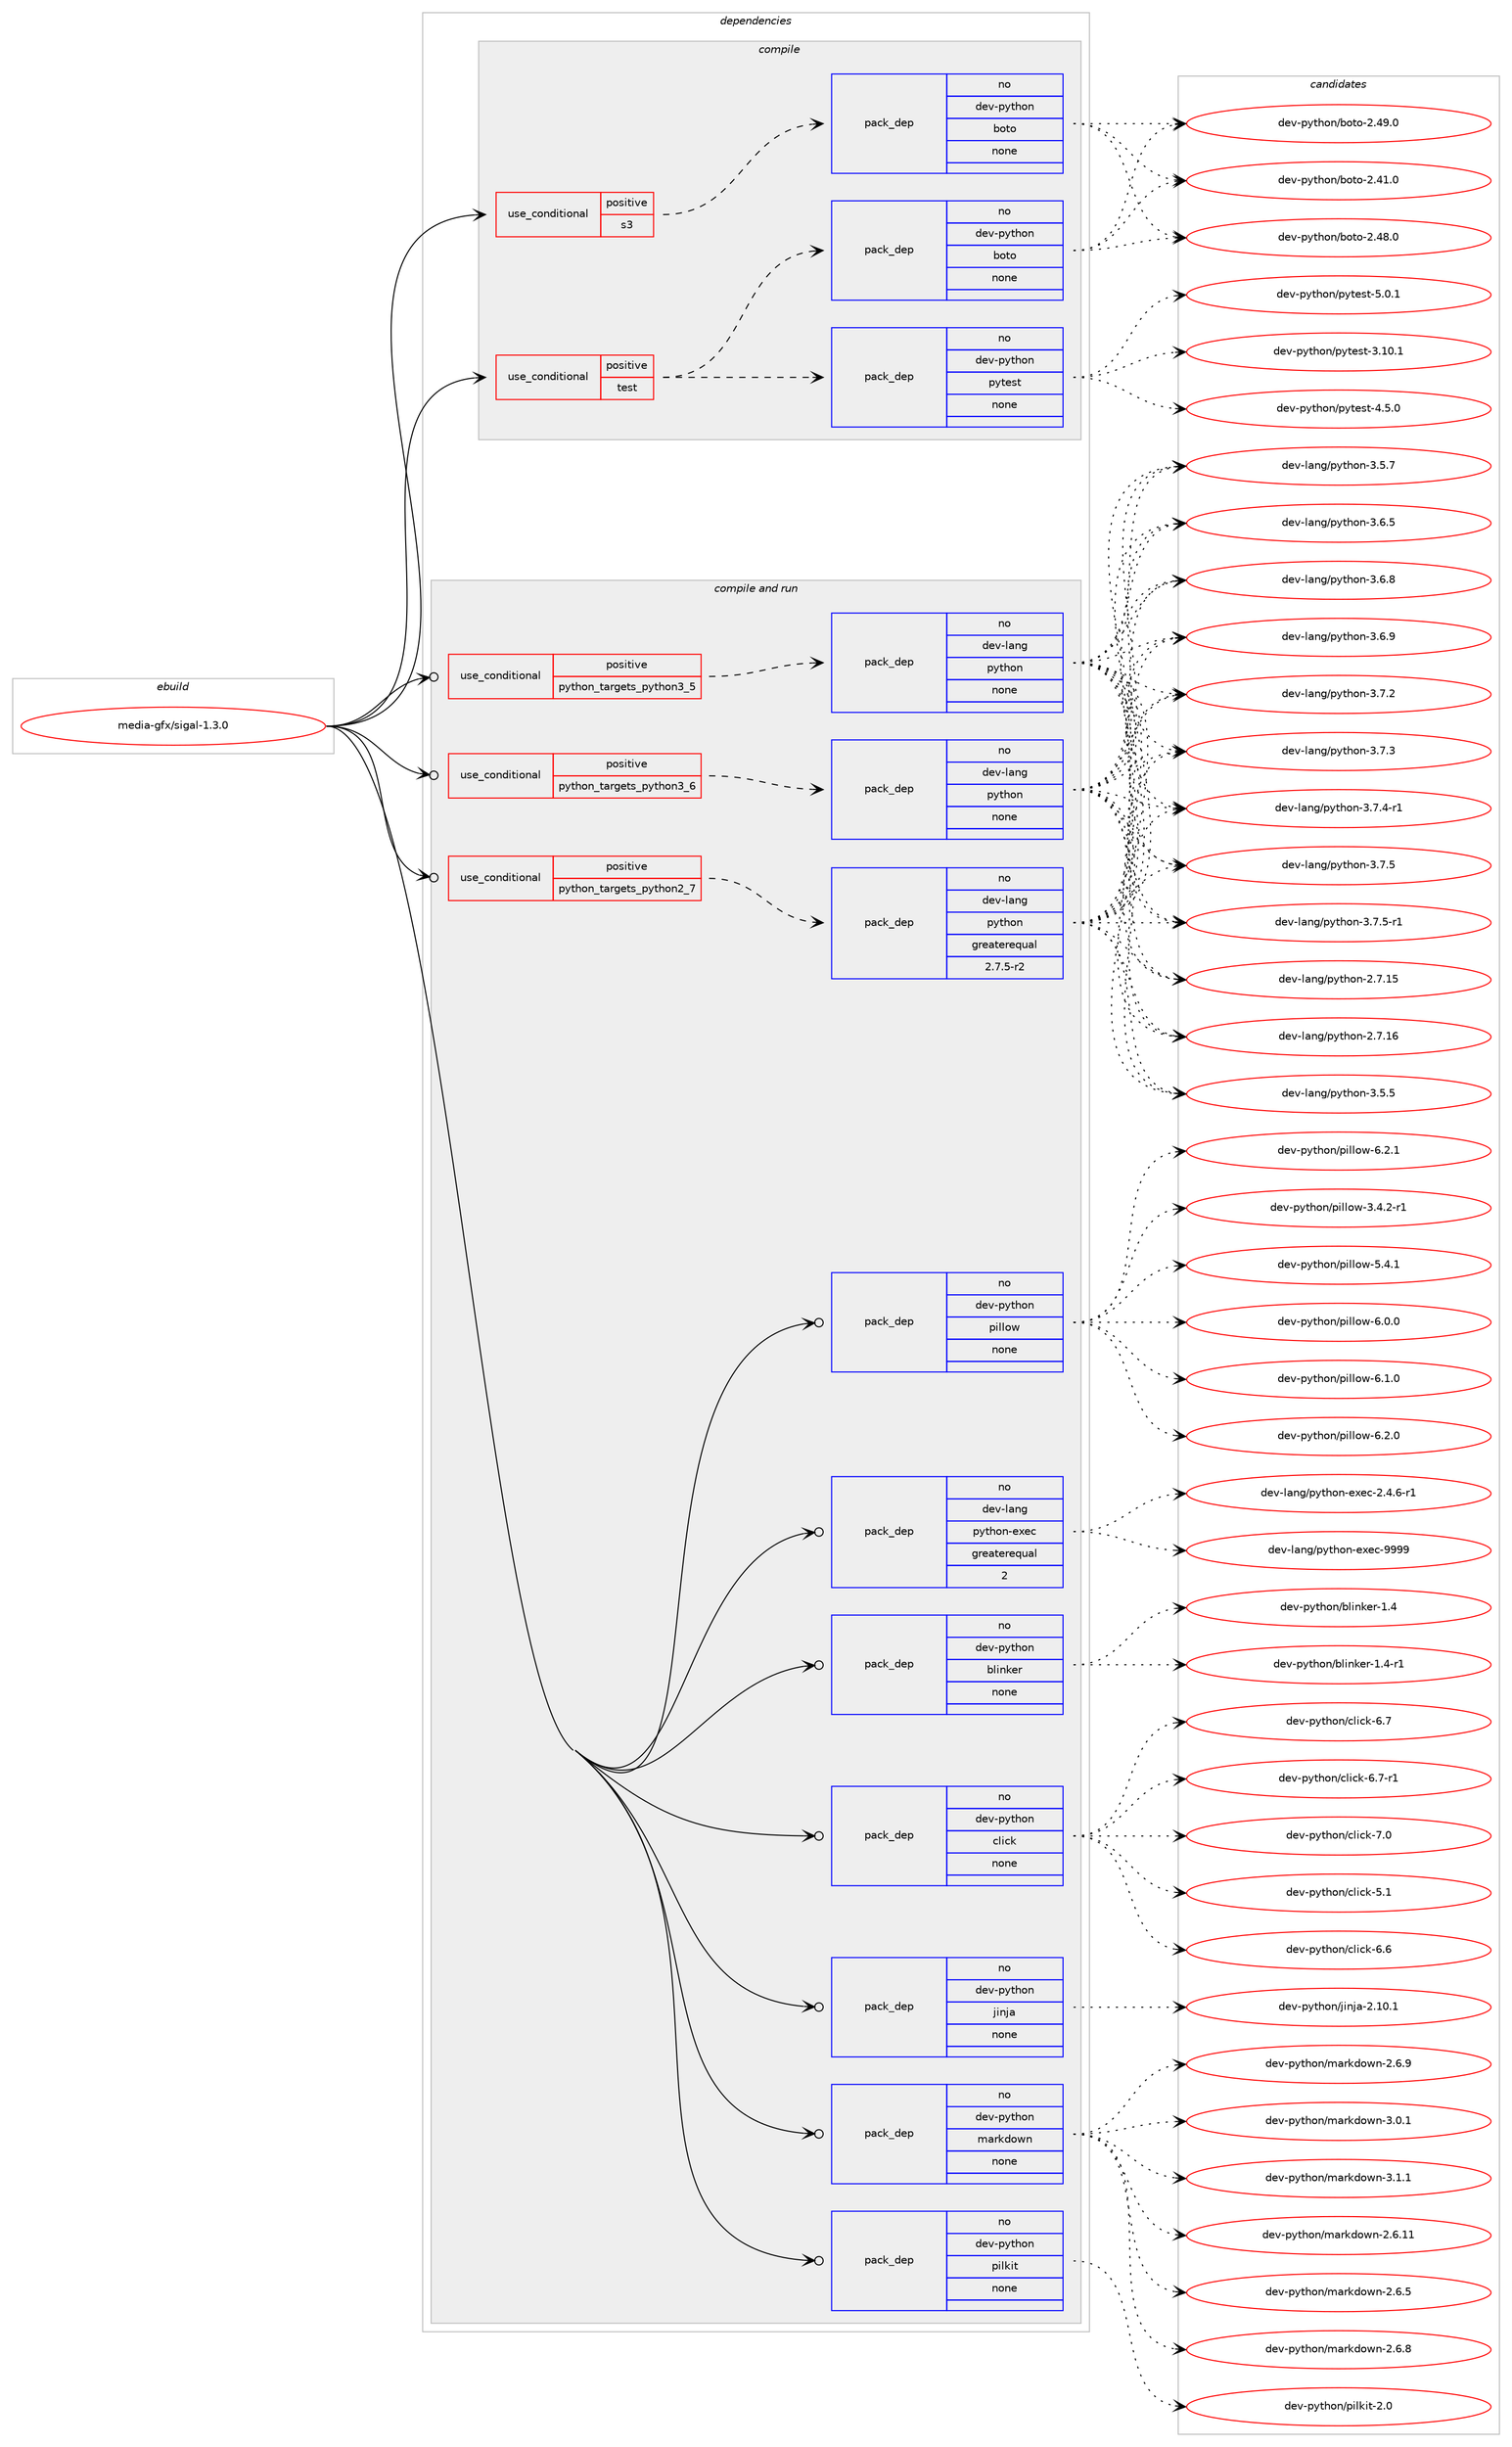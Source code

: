 digraph prolog {

# *************
# Graph options
# *************

newrank=true;
concentrate=true;
compound=true;
graph [rankdir=LR,fontname=Helvetica,fontsize=10,ranksep=1.5];#, ranksep=2.5, nodesep=0.2];
edge  [arrowhead=vee];
node  [fontname=Helvetica,fontsize=10];

# **********
# The ebuild
# **********

subgraph cluster_leftcol {
color=gray;
rank=same;
label=<<i>ebuild</i>>;
id [label="media-gfx/sigal-1.3.0", color=red, width=4, href="../media-gfx/sigal-1.3.0.svg"];
}

# ****************
# The dependencies
# ****************

subgraph cluster_midcol {
color=gray;
label=<<i>dependencies</i>>;
subgraph cluster_compile {
fillcolor="#eeeeee";
style=filled;
label=<<i>compile</i>>;
subgraph cond190476 {
dependency783297 [label=<<TABLE BORDER="0" CELLBORDER="1" CELLSPACING="0" CELLPADDING="4"><TR><TD ROWSPAN="3" CELLPADDING="10">use_conditional</TD></TR><TR><TD>positive</TD></TR><TR><TD>s3</TD></TR></TABLE>>, shape=none, color=red];
subgraph pack579234 {
dependency783298 [label=<<TABLE BORDER="0" CELLBORDER="1" CELLSPACING="0" CELLPADDING="4" WIDTH="220"><TR><TD ROWSPAN="6" CELLPADDING="30">pack_dep</TD></TR><TR><TD WIDTH="110">no</TD></TR><TR><TD>dev-python</TD></TR><TR><TD>boto</TD></TR><TR><TD>none</TD></TR><TR><TD></TD></TR></TABLE>>, shape=none, color=blue];
}
dependency783297:e -> dependency783298:w [weight=20,style="dashed",arrowhead="vee"];
}
id:e -> dependency783297:w [weight=20,style="solid",arrowhead="vee"];
subgraph cond190477 {
dependency783299 [label=<<TABLE BORDER="0" CELLBORDER="1" CELLSPACING="0" CELLPADDING="4"><TR><TD ROWSPAN="3" CELLPADDING="10">use_conditional</TD></TR><TR><TD>positive</TD></TR><TR><TD>test</TD></TR></TABLE>>, shape=none, color=red];
subgraph pack579235 {
dependency783300 [label=<<TABLE BORDER="0" CELLBORDER="1" CELLSPACING="0" CELLPADDING="4" WIDTH="220"><TR><TD ROWSPAN="6" CELLPADDING="30">pack_dep</TD></TR><TR><TD WIDTH="110">no</TD></TR><TR><TD>dev-python</TD></TR><TR><TD>boto</TD></TR><TR><TD>none</TD></TR><TR><TD></TD></TR></TABLE>>, shape=none, color=blue];
}
dependency783299:e -> dependency783300:w [weight=20,style="dashed",arrowhead="vee"];
subgraph pack579236 {
dependency783301 [label=<<TABLE BORDER="0" CELLBORDER="1" CELLSPACING="0" CELLPADDING="4" WIDTH="220"><TR><TD ROWSPAN="6" CELLPADDING="30">pack_dep</TD></TR><TR><TD WIDTH="110">no</TD></TR><TR><TD>dev-python</TD></TR><TR><TD>pytest</TD></TR><TR><TD>none</TD></TR><TR><TD></TD></TR></TABLE>>, shape=none, color=blue];
}
dependency783299:e -> dependency783301:w [weight=20,style="dashed",arrowhead="vee"];
}
id:e -> dependency783299:w [weight=20,style="solid",arrowhead="vee"];
}
subgraph cluster_compileandrun {
fillcolor="#eeeeee";
style=filled;
label=<<i>compile and run</i>>;
subgraph cond190478 {
dependency783302 [label=<<TABLE BORDER="0" CELLBORDER="1" CELLSPACING="0" CELLPADDING="4"><TR><TD ROWSPAN="3" CELLPADDING="10">use_conditional</TD></TR><TR><TD>positive</TD></TR><TR><TD>python_targets_python2_7</TD></TR></TABLE>>, shape=none, color=red];
subgraph pack579237 {
dependency783303 [label=<<TABLE BORDER="0" CELLBORDER="1" CELLSPACING="0" CELLPADDING="4" WIDTH="220"><TR><TD ROWSPAN="6" CELLPADDING="30">pack_dep</TD></TR><TR><TD WIDTH="110">no</TD></TR><TR><TD>dev-lang</TD></TR><TR><TD>python</TD></TR><TR><TD>greaterequal</TD></TR><TR><TD>2.7.5-r2</TD></TR></TABLE>>, shape=none, color=blue];
}
dependency783302:e -> dependency783303:w [weight=20,style="dashed",arrowhead="vee"];
}
id:e -> dependency783302:w [weight=20,style="solid",arrowhead="odotvee"];
subgraph cond190479 {
dependency783304 [label=<<TABLE BORDER="0" CELLBORDER="1" CELLSPACING="0" CELLPADDING="4"><TR><TD ROWSPAN="3" CELLPADDING="10">use_conditional</TD></TR><TR><TD>positive</TD></TR><TR><TD>python_targets_python3_5</TD></TR></TABLE>>, shape=none, color=red];
subgraph pack579238 {
dependency783305 [label=<<TABLE BORDER="0" CELLBORDER="1" CELLSPACING="0" CELLPADDING="4" WIDTH="220"><TR><TD ROWSPAN="6" CELLPADDING="30">pack_dep</TD></TR><TR><TD WIDTH="110">no</TD></TR><TR><TD>dev-lang</TD></TR><TR><TD>python</TD></TR><TR><TD>none</TD></TR><TR><TD></TD></TR></TABLE>>, shape=none, color=blue];
}
dependency783304:e -> dependency783305:w [weight=20,style="dashed",arrowhead="vee"];
}
id:e -> dependency783304:w [weight=20,style="solid",arrowhead="odotvee"];
subgraph cond190480 {
dependency783306 [label=<<TABLE BORDER="0" CELLBORDER="1" CELLSPACING="0" CELLPADDING="4"><TR><TD ROWSPAN="3" CELLPADDING="10">use_conditional</TD></TR><TR><TD>positive</TD></TR><TR><TD>python_targets_python3_6</TD></TR></TABLE>>, shape=none, color=red];
subgraph pack579239 {
dependency783307 [label=<<TABLE BORDER="0" CELLBORDER="1" CELLSPACING="0" CELLPADDING="4" WIDTH="220"><TR><TD ROWSPAN="6" CELLPADDING="30">pack_dep</TD></TR><TR><TD WIDTH="110">no</TD></TR><TR><TD>dev-lang</TD></TR><TR><TD>python</TD></TR><TR><TD>none</TD></TR><TR><TD></TD></TR></TABLE>>, shape=none, color=blue];
}
dependency783306:e -> dependency783307:w [weight=20,style="dashed",arrowhead="vee"];
}
id:e -> dependency783306:w [weight=20,style="solid",arrowhead="odotvee"];
subgraph pack579240 {
dependency783308 [label=<<TABLE BORDER="0" CELLBORDER="1" CELLSPACING="0" CELLPADDING="4" WIDTH="220"><TR><TD ROWSPAN="6" CELLPADDING="30">pack_dep</TD></TR><TR><TD WIDTH="110">no</TD></TR><TR><TD>dev-lang</TD></TR><TR><TD>python-exec</TD></TR><TR><TD>greaterequal</TD></TR><TR><TD>2</TD></TR></TABLE>>, shape=none, color=blue];
}
id:e -> dependency783308:w [weight=20,style="solid",arrowhead="odotvee"];
subgraph pack579241 {
dependency783309 [label=<<TABLE BORDER="0" CELLBORDER="1" CELLSPACING="0" CELLPADDING="4" WIDTH="220"><TR><TD ROWSPAN="6" CELLPADDING="30">pack_dep</TD></TR><TR><TD WIDTH="110">no</TD></TR><TR><TD>dev-python</TD></TR><TR><TD>blinker</TD></TR><TR><TD>none</TD></TR><TR><TD></TD></TR></TABLE>>, shape=none, color=blue];
}
id:e -> dependency783309:w [weight=20,style="solid",arrowhead="odotvee"];
subgraph pack579242 {
dependency783310 [label=<<TABLE BORDER="0" CELLBORDER="1" CELLSPACING="0" CELLPADDING="4" WIDTH="220"><TR><TD ROWSPAN="6" CELLPADDING="30">pack_dep</TD></TR><TR><TD WIDTH="110">no</TD></TR><TR><TD>dev-python</TD></TR><TR><TD>click</TD></TR><TR><TD>none</TD></TR><TR><TD></TD></TR></TABLE>>, shape=none, color=blue];
}
id:e -> dependency783310:w [weight=20,style="solid",arrowhead="odotvee"];
subgraph pack579243 {
dependency783311 [label=<<TABLE BORDER="0" CELLBORDER="1" CELLSPACING="0" CELLPADDING="4" WIDTH="220"><TR><TD ROWSPAN="6" CELLPADDING="30">pack_dep</TD></TR><TR><TD WIDTH="110">no</TD></TR><TR><TD>dev-python</TD></TR><TR><TD>jinja</TD></TR><TR><TD>none</TD></TR><TR><TD></TD></TR></TABLE>>, shape=none, color=blue];
}
id:e -> dependency783311:w [weight=20,style="solid",arrowhead="odotvee"];
subgraph pack579244 {
dependency783312 [label=<<TABLE BORDER="0" CELLBORDER="1" CELLSPACING="0" CELLPADDING="4" WIDTH="220"><TR><TD ROWSPAN="6" CELLPADDING="30">pack_dep</TD></TR><TR><TD WIDTH="110">no</TD></TR><TR><TD>dev-python</TD></TR><TR><TD>markdown</TD></TR><TR><TD>none</TD></TR><TR><TD></TD></TR></TABLE>>, shape=none, color=blue];
}
id:e -> dependency783312:w [weight=20,style="solid",arrowhead="odotvee"];
subgraph pack579245 {
dependency783313 [label=<<TABLE BORDER="0" CELLBORDER="1" CELLSPACING="0" CELLPADDING="4" WIDTH="220"><TR><TD ROWSPAN="6" CELLPADDING="30">pack_dep</TD></TR><TR><TD WIDTH="110">no</TD></TR><TR><TD>dev-python</TD></TR><TR><TD>pilkit</TD></TR><TR><TD>none</TD></TR><TR><TD></TD></TR></TABLE>>, shape=none, color=blue];
}
id:e -> dependency783313:w [weight=20,style="solid",arrowhead="odotvee"];
subgraph pack579246 {
dependency783314 [label=<<TABLE BORDER="0" CELLBORDER="1" CELLSPACING="0" CELLPADDING="4" WIDTH="220"><TR><TD ROWSPAN="6" CELLPADDING="30">pack_dep</TD></TR><TR><TD WIDTH="110">no</TD></TR><TR><TD>dev-python</TD></TR><TR><TD>pillow</TD></TR><TR><TD>none</TD></TR><TR><TD></TD></TR></TABLE>>, shape=none, color=blue];
}
id:e -> dependency783314:w [weight=20,style="solid",arrowhead="odotvee"];
}
subgraph cluster_run {
fillcolor="#eeeeee";
style=filled;
label=<<i>run</i>>;
}
}

# **************
# The candidates
# **************

subgraph cluster_choices {
rank=same;
color=gray;
label=<<i>candidates</i>>;

subgraph choice579234 {
color=black;
nodesep=1;
choice10010111845112121116104111110479811111611145504652494648 [label="dev-python/boto-2.41.0", color=red, width=4,href="../dev-python/boto-2.41.0.svg"];
choice10010111845112121116104111110479811111611145504652564648 [label="dev-python/boto-2.48.0", color=red, width=4,href="../dev-python/boto-2.48.0.svg"];
choice10010111845112121116104111110479811111611145504652574648 [label="dev-python/boto-2.49.0", color=red, width=4,href="../dev-python/boto-2.49.0.svg"];
dependency783298:e -> choice10010111845112121116104111110479811111611145504652494648:w [style=dotted,weight="100"];
dependency783298:e -> choice10010111845112121116104111110479811111611145504652564648:w [style=dotted,weight="100"];
dependency783298:e -> choice10010111845112121116104111110479811111611145504652574648:w [style=dotted,weight="100"];
}
subgraph choice579235 {
color=black;
nodesep=1;
choice10010111845112121116104111110479811111611145504652494648 [label="dev-python/boto-2.41.0", color=red, width=4,href="../dev-python/boto-2.41.0.svg"];
choice10010111845112121116104111110479811111611145504652564648 [label="dev-python/boto-2.48.0", color=red, width=4,href="../dev-python/boto-2.48.0.svg"];
choice10010111845112121116104111110479811111611145504652574648 [label="dev-python/boto-2.49.0", color=red, width=4,href="../dev-python/boto-2.49.0.svg"];
dependency783300:e -> choice10010111845112121116104111110479811111611145504652494648:w [style=dotted,weight="100"];
dependency783300:e -> choice10010111845112121116104111110479811111611145504652564648:w [style=dotted,weight="100"];
dependency783300:e -> choice10010111845112121116104111110479811111611145504652574648:w [style=dotted,weight="100"];
}
subgraph choice579236 {
color=black;
nodesep=1;
choice100101118451121211161041111104711212111610111511645514649484649 [label="dev-python/pytest-3.10.1", color=red, width=4,href="../dev-python/pytest-3.10.1.svg"];
choice1001011184511212111610411111047112121116101115116455246534648 [label="dev-python/pytest-4.5.0", color=red, width=4,href="../dev-python/pytest-4.5.0.svg"];
choice1001011184511212111610411111047112121116101115116455346484649 [label="dev-python/pytest-5.0.1", color=red, width=4,href="../dev-python/pytest-5.0.1.svg"];
dependency783301:e -> choice100101118451121211161041111104711212111610111511645514649484649:w [style=dotted,weight="100"];
dependency783301:e -> choice1001011184511212111610411111047112121116101115116455246534648:w [style=dotted,weight="100"];
dependency783301:e -> choice1001011184511212111610411111047112121116101115116455346484649:w [style=dotted,weight="100"];
}
subgraph choice579237 {
color=black;
nodesep=1;
choice10010111845108971101034711212111610411111045504655464953 [label="dev-lang/python-2.7.15", color=red, width=4,href="../dev-lang/python-2.7.15.svg"];
choice10010111845108971101034711212111610411111045504655464954 [label="dev-lang/python-2.7.16", color=red, width=4,href="../dev-lang/python-2.7.16.svg"];
choice100101118451089711010347112121116104111110455146534653 [label="dev-lang/python-3.5.5", color=red, width=4,href="../dev-lang/python-3.5.5.svg"];
choice100101118451089711010347112121116104111110455146534655 [label="dev-lang/python-3.5.7", color=red, width=4,href="../dev-lang/python-3.5.7.svg"];
choice100101118451089711010347112121116104111110455146544653 [label="dev-lang/python-3.6.5", color=red, width=4,href="../dev-lang/python-3.6.5.svg"];
choice100101118451089711010347112121116104111110455146544656 [label="dev-lang/python-3.6.8", color=red, width=4,href="../dev-lang/python-3.6.8.svg"];
choice100101118451089711010347112121116104111110455146544657 [label="dev-lang/python-3.6.9", color=red, width=4,href="../dev-lang/python-3.6.9.svg"];
choice100101118451089711010347112121116104111110455146554650 [label="dev-lang/python-3.7.2", color=red, width=4,href="../dev-lang/python-3.7.2.svg"];
choice100101118451089711010347112121116104111110455146554651 [label="dev-lang/python-3.7.3", color=red, width=4,href="../dev-lang/python-3.7.3.svg"];
choice1001011184510897110103471121211161041111104551465546524511449 [label="dev-lang/python-3.7.4-r1", color=red, width=4,href="../dev-lang/python-3.7.4-r1.svg"];
choice100101118451089711010347112121116104111110455146554653 [label="dev-lang/python-3.7.5", color=red, width=4,href="../dev-lang/python-3.7.5.svg"];
choice1001011184510897110103471121211161041111104551465546534511449 [label="dev-lang/python-3.7.5-r1", color=red, width=4,href="../dev-lang/python-3.7.5-r1.svg"];
dependency783303:e -> choice10010111845108971101034711212111610411111045504655464953:w [style=dotted,weight="100"];
dependency783303:e -> choice10010111845108971101034711212111610411111045504655464954:w [style=dotted,weight="100"];
dependency783303:e -> choice100101118451089711010347112121116104111110455146534653:w [style=dotted,weight="100"];
dependency783303:e -> choice100101118451089711010347112121116104111110455146534655:w [style=dotted,weight="100"];
dependency783303:e -> choice100101118451089711010347112121116104111110455146544653:w [style=dotted,weight="100"];
dependency783303:e -> choice100101118451089711010347112121116104111110455146544656:w [style=dotted,weight="100"];
dependency783303:e -> choice100101118451089711010347112121116104111110455146544657:w [style=dotted,weight="100"];
dependency783303:e -> choice100101118451089711010347112121116104111110455146554650:w [style=dotted,weight="100"];
dependency783303:e -> choice100101118451089711010347112121116104111110455146554651:w [style=dotted,weight="100"];
dependency783303:e -> choice1001011184510897110103471121211161041111104551465546524511449:w [style=dotted,weight="100"];
dependency783303:e -> choice100101118451089711010347112121116104111110455146554653:w [style=dotted,weight="100"];
dependency783303:e -> choice1001011184510897110103471121211161041111104551465546534511449:w [style=dotted,weight="100"];
}
subgraph choice579238 {
color=black;
nodesep=1;
choice10010111845108971101034711212111610411111045504655464953 [label="dev-lang/python-2.7.15", color=red, width=4,href="../dev-lang/python-2.7.15.svg"];
choice10010111845108971101034711212111610411111045504655464954 [label="dev-lang/python-2.7.16", color=red, width=4,href="../dev-lang/python-2.7.16.svg"];
choice100101118451089711010347112121116104111110455146534653 [label="dev-lang/python-3.5.5", color=red, width=4,href="../dev-lang/python-3.5.5.svg"];
choice100101118451089711010347112121116104111110455146534655 [label="dev-lang/python-3.5.7", color=red, width=4,href="../dev-lang/python-3.5.7.svg"];
choice100101118451089711010347112121116104111110455146544653 [label="dev-lang/python-3.6.5", color=red, width=4,href="../dev-lang/python-3.6.5.svg"];
choice100101118451089711010347112121116104111110455146544656 [label="dev-lang/python-3.6.8", color=red, width=4,href="../dev-lang/python-3.6.8.svg"];
choice100101118451089711010347112121116104111110455146544657 [label="dev-lang/python-3.6.9", color=red, width=4,href="../dev-lang/python-3.6.9.svg"];
choice100101118451089711010347112121116104111110455146554650 [label="dev-lang/python-3.7.2", color=red, width=4,href="../dev-lang/python-3.7.2.svg"];
choice100101118451089711010347112121116104111110455146554651 [label="dev-lang/python-3.7.3", color=red, width=4,href="../dev-lang/python-3.7.3.svg"];
choice1001011184510897110103471121211161041111104551465546524511449 [label="dev-lang/python-3.7.4-r1", color=red, width=4,href="../dev-lang/python-3.7.4-r1.svg"];
choice100101118451089711010347112121116104111110455146554653 [label="dev-lang/python-3.7.5", color=red, width=4,href="../dev-lang/python-3.7.5.svg"];
choice1001011184510897110103471121211161041111104551465546534511449 [label="dev-lang/python-3.7.5-r1", color=red, width=4,href="../dev-lang/python-3.7.5-r1.svg"];
dependency783305:e -> choice10010111845108971101034711212111610411111045504655464953:w [style=dotted,weight="100"];
dependency783305:e -> choice10010111845108971101034711212111610411111045504655464954:w [style=dotted,weight="100"];
dependency783305:e -> choice100101118451089711010347112121116104111110455146534653:w [style=dotted,weight="100"];
dependency783305:e -> choice100101118451089711010347112121116104111110455146534655:w [style=dotted,weight="100"];
dependency783305:e -> choice100101118451089711010347112121116104111110455146544653:w [style=dotted,weight="100"];
dependency783305:e -> choice100101118451089711010347112121116104111110455146544656:w [style=dotted,weight="100"];
dependency783305:e -> choice100101118451089711010347112121116104111110455146544657:w [style=dotted,weight="100"];
dependency783305:e -> choice100101118451089711010347112121116104111110455146554650:w [style=dotted,weight="100"];
dependency783305:e -> choice100101118451089711010347112121116104111110455146554651:w [style=dotted,weight="100"];
dependency783305:e -> choice1001011184510897110103471121211161041111104551465546524511449:w [style=dotted,weight="100"];
dependency783305:e -> choice100101118451089711010347112121116104111110455146554653:w [style=dotted,weight="100"];
dependency783305:e -> choice1001011184510897110103471121211161041111104551465546534511449:w [style=dotted,weight="100"];
}
subgraph choice579239 {
color=black;
nodesep=1;
choice10010111845108971101034711212111610411111045504655464953 [label="dev-lang/python-2.7.15", color=red, width=4,href="../dev-lang/python-2.7.15.svg"];
choice10010111845108971101034711212111610411111045504655464954 [label="dev-lang/python-2.7.16", color=red, width=4,href="../dev-lang/python-2.7.16.svg"];
choice100101118451089711010347112121116104111110455146534653 [label="dev-lang/python-3.5.5", color=red, width=4,href="../dev-lang/python-3.5.5.svg"];
choice100101118451089711010347112121116104111110455146534655 [label="dev-lang/python-3.5.7", color=red, width=4,href="../dev-lang/python-3.5.7.svg"];
choice100101118451089711010347112121116104111110455146544653 [label="dev-lang/python-3.6.5", color=red, width=4,href="../dev-lang/python-3.6.5.svg"];
choice100101118451089711010347112121116104111110455146544656 [label="dev-lang/python-3.6.8", color=red, width=4,href="../dev-lang/python-3.6.8.svg"];
choice100101118451089711010347112121116104111110455146544657 [label="dev-lang/python-3.6.9", color=red, width=4,href="../dev-lang/python-3.6.9.svg"];
choice100101118451089711010347112121116104111110455146554650 [label="dev-lang/python-3.7.2", color=red, width=4,href="../dev-lang/python-3.7.2.svg"];
choice100101118451089711010347112121116104111110455146554651 [label="dev-lang/python-3.7.3", color=red, width=4,href="../dev-lang/python-3.7.3.svg"];
choice1001011184510897110103471121211161041111104551465546524511449 [label="dev-lang/python-3.7.4-r1", color=red, width=4,href="../dev-lang/python-3.7.4-r1.svg"];
choice100101118451089711010347112121116104111110455146554653 [label="dev-lang/python-3.7.5", color=red, width=4,href="../dev-lang/python-3.7.5.svg"];
choice1001011184510897110103471121211161041111104551465546534511449 [label="dev-lang/python-3.7.5-r1", color=red, width=4,href="../dev-lang/python-3.7.5-r1.svg"];
dependency783307:e -> choice10010111845108971101034711212111610411111045504655464953:w [style=dotted,weight="100"];
dependency783307:e -> choice10010111845108971101034711212111610411111045504655464954:w [style=dotted,weight="100"];
dependency783307:e -> choice100101118451089711010347112121116104111110455146534653:w [style=dotted,weight="100"];
dependency783307:e -> choice100101118451089711010347112121116104111110455146534655:w [style=dotted,weight="100"];
dependency783307:e -> choice100101118451089711010347112121116104111110455146544653:w [style=dotted,weight="100"];
dependency783307:e -> choice100101118451089711010347112121116104111110455146544656:w [style=dotted,weight="100"];
dependency783307:e -> choice100101118451089711010347112121116104111110455146544657:w [style=dotted,weight="100"];
dependency783307:e -> choice100101118451089711010347112121116104111110455146554650:w [style=dotted,weight="100"];
dependency783307:e -> choice100101118451089711010347112121116104111110455146554651:w [style=dotted,weight="100"];
dependency783307:e -> choice1001011184510897110103471121211161041111104551465546524511449:w [style=dotted,weight="100"];
dependency783307:e -> choice100101118451089711010347112121116104111110455146554653:w [style=dotted,weight="100"];
dependency783307:e -> choice1001011184510897110103471121211161041111104551465546534511449:w [style=dotted,weight="100"];
}
subgraph choice579240 {
color=black;
nodesep=1;
choice10010111845108971101034711212111610411111045101120101994550465246544511449 [label="dev-lang/python-exec-2.4.6-r1", color=red, width=4,href="../dev-lang/python-exec-2.4.6-r1.svg"];
choice10010111845108971101034711212111610411111045101120101994557575757 [label="dev-lang/python-exec-9999", color=red, width=4,href="../dev-lang/python-exec-9999.svg"];
dependency783308:e -> choice10010111845108971101034711212111610411111045101120101994550465246544511449:w [style=dotted,weight="100"];
dependency783308:e -> choice10010111845108971101034711212111610411111045101120101994557575757:w [style=dotted,weight="100"];
}
subgraph choice579241 {
color=black;
nodesep=1;
choice10010111845112121116104111110479810810511010710111445494652 [label="dev-python/blinker-1.4", color=red, width=4,href="../dev-python/blinker-1.4.svg"];
choice100101118451121211161041111104798108105110107101114454946524511449 [label="dev-python/blinker-1.4-r1", color=red, width=4,href="../dev-python/blinker-1.4-r1.svg"];
dependency783309:e -> choice10010111845112121116104111110479810810511010710111445494652:w [style=dotted,weight="100"];
dependency783309:e -> choice100101118451121211161041111104798108105110107101114454946524511449:w [style=dotted,weight="100"];
}
subgraph choice579242 {
color=black;
nodesep=1;
choice1001011184511212111610411111047991081059910745534649 [label="dev-python/click-5.1", color=red, width=4,href="../dev-python/click-5.1.svg"];
choice1001011184511212111610411111047991081059910745544654 [label="dev-python/click-6.6", color=red, width=4,href="../dev-python/click-6.6.svg"];
choice1001011184511212111610411111047991081059910745544655 [label="dev-python/click-6.7", color=red, width=4,href="../dev-python/click-6.7.svg"];
choice10010111845112121116104111110479910810599107455446554511449 [label="dev-python/click-6.7-r1", color=red, width=4,href="../dev-python/click-6.7-r1.svg"];
choice1001011184511212111610411111047991081059910745554648 [label="dev-python/click-7.0", color=red, width=4,href="../dev-python/click-7.0.svg"];
dependency783310:e -> choice1001011184511212111610411111047991081059910745534649:w [style=dotted,weight="100"];
dependency783310:e -> choice1001011184511212111610411111047991081059910745544654:w [style=dotted,weight="100"];
dependency783310:e -> choice1001011184511212111610411111047991081059910745544655:w [style=dotted,weight="100"];
dependency783310:e -> choice10010111845112121116104111110479910810599107455446554511449:w [style=dotted,weight="100"];
dependency783310:e -> choice1001011184511212111610411111047991081059910745554648:w [style=dotted,weight="100"];
}
subgraph choice579243 {
color=black;
nodesep=1;
choice10010111845112121116104111110471061051101069745504649484649 [label="dev-python/jinja-2.10.1", color=red, width=4,href="../dev-python/jinja-2.10.1.svg"];
dependency783311:e -> choice10010111845112121116104111110471061051101069745504649484649:w [style=dotted,weight="100"];
}
subgraph choice579244 {
color=black;
nodesep=1;
choice10010111845112121116104111110471099711410710011111911045504654464949 [label="dev-python/markdown-2.6.11", color=red, width=4,href="../dev-python/markdown-2.6.11.svg"];
choice100101118451121211161041111104710997114107100111119110455046544653 [label="dev-python/markdown-2.6.5", color=red, width=4,href="../dev-python/markdown-2.6.5.svg"];
choice100101118451121211161041111104710997114107100111119110455046544656 [label="dev-python/markdown-2.6.8", color=red, width=4,href="../dev-python/markdown-2.6.8.svg"];
choice100101118451121211161041111104710997114107100111119110455046544657 [label="dev-python/markdown-2.6.9", color=red, width=4,href="../dev-python/markdown-2.6.9.svg"];
choice100101118451121211161041111104710997114107100111119110455146484649 [label="dev-python/markdown-3.0.1", color=red, width=4,href="../dev-python/markdown-3.0.1.svg"];
choice100101118451121211161041111104710997114107100111119110455146494649 [label="dev-python/markdown-3.1.1", color=red, width=4,href="../dev-python/markdown-3.1.1.svg"];
dependency783312:e -> choice10010111845112121116104111110471099711410710011111911045504654464949:w [style=dotted,weight="100"];
dependency783312:e -> choice100101118451121211161041111104710997114107100111119110455046544653:w [style=dotted,weight="100"];
dependency783312:e -> choice100101118451121211161041111104710997114107100111119110455046544656:w [style=dotted,weight="100"];
dependency783312:e -> choice100101118451121211161041111104710997114107100111119110455046544657:w [style=dotted,weight="100"];
dependency783312:e -> choice100101118451121211161041111104710997114107100111119110455146484649:w [style=dotted,weight="100"];
dependency783312:e -> choice100101118451121211161041111104710997114107100111119110455146494649:w [style=dotted,weight="100"];
}
subgraph choice579245 {
color=black;
nodesep=1;
choice100101118451121211161041111104711210510810710511645504648 [label="dev-python/pilkit-2.0", color=red, width=4,href="../dev-python/pilkit-2.0.svg"];
dependency783313:e -> choice100101118451121211161041111104711210510810710511645504648:w [style=dotted,weight="100"];
}
subgraph choice579246 {
color=black;
nodesep=1;
choice10010111845112121116104111110471121051081081111194551465246504511449 [label="dev-python/pillow-3.4.2-r1", color=red, width=4,href="../dev-python/pillow-3.4.2-r1.svg"];
choice1001011184511212111610411111047112105108108111119455346524649 [label="dev-python/pillow-5.4.1", color=red, width=4,href="../dev-python/pillow-5.4.1.svg"];
choice1001011184511212111610411111047112105108108111119455446484648 [label="dev-python/pillow-6.0.0", color=red, width=4,href="../dev-python/pillow-6.0.0.svg"];
choice1001011184511212111610411111047112105108108111119455446494648 [label="dev-python/pillow-6.1.0", color=red, width=4,href="../dev-python/pillow-6.1.0.svg"];
choice1001011184511212111610411111047112105108108111119455446504648 [label="dev-python/pillow-6.2.0", color=red, width=4,href="../dev-python/pillow-6.2.0.svg"];
choice1001011184511212111610411111047112105108108111119455446504649 [label="dev-python/pillow-6.2.1", color=red, width=4,href="../dev-python/pillow-6.2.1.svg"];
dependency783314:e -> choice10010111845112121116104111110471121051081081111194551465246504511449:w [style=dotted,weight="100"];
dependency783314:e -> choice1001011184511212111610411111047112105108108111119455346524649:w [style=dotted,weight="100"];
dependency783314:e -> choice1001011184511212111610411111047112105108108111119455446484648:w [style=dotted,weight="100"];
dependency783314:e -> choice1001011184511212111610411111047112105108108111119455446494648:w [style=dotted,weight="100"];
dependency783314:e -> choice1001011184511212111610411111047112105108108111119455446504648:w [style=dotted,weight="100"];
dependency783314:e -> choice1001011184511212111610411111047112105108108111119455446504649:w [style=dotted,weight="100"];
}
}

}
